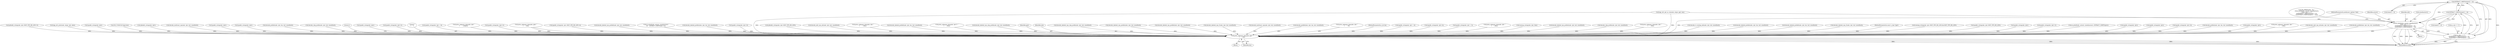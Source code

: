 digraph "0_tcpdump_d10a0f980fe8f9407ab1ffbd612641433ebe175e@array" {
"1000267" [label="(Call,EXTRACT_16BITS(&tptr[2 + i]))"];
"1000274" [label="(Call,EXTRACT_32BITS(&tptr[2 + i]))"];
"1000267" [label="(Call,EXTRACT_16BITS(&tptr[2 + i]))"];
"1000258" [label="(Call,as_printf(ndo, astostr, sizeof(astostr),\n\t\t\t\tas_size == 2 ?\n\t\t\t\tEXTRACT_16BITS(&tptr[2 + i]) :\n\t\t\t\tEXTRACT_32BITS(&tptr[2 + i])))"];
"1002909" [label="(Call,print_unknown_data(ndo, pptr, \"\n\t    \", len))"];
"1000263" [label="(Call,as_size == 2 ?\n\t\t\t\tEXTRACT_16BITS(&tptr[2 + i]) :\n\t\t\t\tEXTRACT_32BITS(&tptr[2 + i]))"];
"1001962" [label="(Call,decode_clnp_prefix(ndo, tptr, buf, sizeof(buf)))"];
"1000268" [label="(Call,&tptr[2 + i])"];
"1002915" [label="(Literal,1)"];
"1000274" [label="(Call,EXTRACT_32BITS(&tptr[2 + i]))"];
"1000767" [label="(Call,ipaddr_string(ndo, tptr))"];
"1002298" [label="(Call,ipaddr_string(ndo, tptr+2))"];
"1002912" [label="(Literal,\"\n\t    \")"];
"1000463" [label="(Call,ipaddr_string(ndo, tptr + 4))"];
"1002237" [label="(Call,as_printf(ndo, astostr, sizeof(astostr),\n\t\t\t    EXTRACT_32BITS(tptr+2)))"];
"1001746" [label="(Call,decode_labeled_prefix4(ndo, tptr, len, buf, sizeof(buf)))"];
"1002919" [label="(MethodReturn,RET)"];
"1002203" [label="(Call,ipaddr_string(ndo, tptr+4))"];
"1000909" [label="(Call,ip6addr_string(ndo, tptr+BGP_VPN_RD_LEN))"];
"1000267" [label="(Call,EXTRACT_16BITS(&tptr[2 + i]))"];
"1001358" [label="(Call,decode_mdt_vpn_nlri(ndo, tptr, buf, sizeof(buf)))"];
"1002552" [label="(Call,print_unknown_data(ndo, tptr, \"\n\t      \", tlen))"];
"1000264" [label="(Call,as_size == 2)"];
"1000275" [label="(Call,&tptr[2 + i])"];
"1001858" [label="(Call,decode_labeled_prefix6(ndo, tptr, len, buf, sizeof(buf)))"];
"1002109" [label="(Call,print_unknown_data(ndo, tptr-3, \"\n\t    \", tlen))"];
"1001994" [label="(Call,decode_labeled_vpn_clnp_prefix(ndo, tptr, buf, sizeof(buf)))"];
"1002911" [label="(Identifier,pptr)"];
"1002910" [label="(Identifier,ndo)"];
"1000256" [label="(Block,)"];
"1000253" [label="(Call,ND_PRINT((ndo, \"%s \",\n\t\t\t\tas_printf(ndo, astostr, sizeof(astostr),\n\t\t\t\tas_size == 2 ?\n\t\t\t\tEXTRACT_16BITS(&tptr[2 + i]) :\n\t\t\t\tEXTRACT_32BITS(&tptr[2 + i])))))"];
"1000258" [label="(Call,as_printf(ndo, astostr, sizeof(astostr),\n\t\t\t\tas_size == 2 ?\n\t\t\t\tEXTRACT_16BITS(&tptr[2 + i]) :\n\t\t\t\tEXTRACT_32BITS(&tptr[2 + i])))"];
"1001566" [label="(Call,decode_labeled_vpn_clnp_prefix(ndo, tptr, buf, sizeof(buf)))"];
"1001786" [label="(Call,decode_labeled_vpn_prefix4(ndo, tptr, buf, sizeof(buf)))"];
"1001898" [label="(Call,decode_labeled_vpn_prefix6(ndo, tptr, buf, sizeof(buf)))"];
"1001930" [label="(Call,decode_labeled_vpn_l2(ndo, tptr, buf, sizeof(buf)))"];
"1001326" [label="(Call,decode_multicast_vpn(ndo, tptr, buf, sizeof(buf)))"];
"1001390" [label="(Call,decode_prefix6(ndo, tptr, len, buf, sizeof(buf)))"];
"1002378" [label="(Call,print_unknown_data(ndo, tptr, \"\n\t      \", 8))"];
"1000129" [label="(MethodParameterIn,u_int len)"];
"1000428" [label="(Call,ipaddr_string(ndo, tptr + 4))"];
"1002482" [label="(Call,ipaddr_string(ndo, tptr+4))"];
"1000260" [label="(Identifier,astostr)"];
"1000408" [label="(Call,ipaddr_string(ndo, tptr + 2))"];
"1001092" [label="(Call,print_unknown_data(ndo, tptr, \"\n\t    \", tlen))"];
"1000977" [label="(Call,isonsap_string(ndo, tptr, tlen))"];
"1001262" [label="(Call,decode_labeled_vpn_prefix4(ndo, tptr, buf, sizeof(buf)))"];
"1000263" [label="(Call,as_size == 2 ?\n\t\t\t\tEXTRACT_16BITS(&tptr[2 + i]) :\n\t\t\t\tEXTRACT_32BITS(&tptr[2 + i]))"];
"1001534" [label="(Call,decode_clnp_prefix(ndo, tptr, buf, sizeof(buf)))"];
"1001615" [label="(Call,print_unknown_data(ndo, tptr, \"\n\t    \", tlen))"];
"1000200" [label="(Call,bgp_attr_get_as_size(ndo, atype, pptr, len))"];
"1001294" [label="(Call,decode_rt_routing_info(ndo, tptr, buf, sizeof(buf)))"];
"1001222" [label="(Call,decode_labeled_prefix4(ndo, tptr, len, buf, sizeof(buf)))"];
"1001430" [label="(Call,decode_labeled_prefix6(ndo, tptr, len, buf, sizeof(buf)))"];
"1001502" [label="(Call,decode_labeled_vpn_l2(ndo, tptr, buf, sizeof(buf)))"];
"1000128" [label="(MethodParameterIn,const u_char *pptr)"];
"1002904" [label="(Block,)"];
"1001018" [label="(Call,isonsap_string(ndo, tptr+BGP_VPN_RD_LEN,tlen-BGP_VPN_RD_LEN))"];
"1002913" [label="(Identifier,len)"];
"1000259" [label="(Identifier,ndo)"];
"1000815" [label="(Call,ipaddr_string(ndo, tptr+BGP_VPN_RD_LEN))"];
"1000598" [label="(Call,ipaddr_string(ndo, tptr))"];
"1002219" [label="(Call,ipaddr_string(ndo, tptr+2))"];
"1002663" [label="(Call,as_printf(ndo, astostr, sizeof(astostr), EXTRACT_32BITS(tptr)))"];
"1002536" [label="(Call,ipaddr_string(ndo, tptr))"];
"1000955" [label="(Call,ipaddr_string(ndo, tptr))"];
"1002461" [label="(Call,ipaddr_string(ndo, tptr+4))"];
"1001706" [label="(Call,decode_prefix4(ndo, tptr, len, buf, sizeof(buf)))"];
"1000261" [label="(Call,sizeof(astostr))"];
"1002516" [label="(Call,ipaddr_string(ndo, tptr))"];
"1000682" [label="(Call,print_unknown_data(ndo, tptr, \"\n\t    \", tlen))"];
"1002026" [label="(Call,decode_mdt_vpn_nlri(ndo, tptr, buf, sizeof(buf)))"];
"1001818" [label="(Call,decode_prefix6(ndo, tptr, len, buf, sizeof(buf)))"];
"1001058" [label="(Call,ip6addr_string(ndo, tptr+BGP_VPN_RD_LEN+3))"];
"1002800" [label="(Call,bgp_attr_print(ndo, atype, tptr, alen))"];
"1002499" [label="(Call,ipaddr_string(ndo, tptr))"];
"1002905" [label="(Call,ND_TCHECK2(*pptr,len))"];
"1000861" [label="(Call,ip6addr_string(ndo, tptr))"];
"1002058" [label="(Call,decode_multicast_vpn(ndo, tptr, buf, sizeof(buf)))"];
"1000567" [label="(Call,ipaddr_string(ndo, tptr))"];
"1000331" [label="(Call,ipaddr_string(ndo, tptr))"];
"1001182" [label="(Call,decode_prefix4(ndo, tptr, len, buf, sizeof(buf)))"];
"1000126" [label="(MethodParameterIn,netdissect_options *ndo)"];
"1002635" [label="(Call,print_unknown_data(ndo, tptr,\"\n\t      \", length))"];
"1002909" [label="(Call,print_unknown_data(ndo, pptr, \"\n\t    \", len))"];
"1002284" [label="(Call,ipaddr_string(ndo, tptr+2))"];
"1002890" [label="(Call,print_unknown_data(ndo, pptr, \"\n\t    \", len))"];
"1001038" [label="(Call,ipaddr_string(ndo, tptr+BGP_VPN_RD_LEN+4))"];
"1001470" [label="(Call,decode_labeled_vpn_prefix6(ndo, tptr, buf, sizeof(buf)))"];
"1000267" -> "1000263"  [label="AST: "];
"1000267" -> "1000268"  [label="CFG: "];
"1000268" -> "1000267"  [label="AST: "];
"1000263" -> "1000267"  [label="CFG: "];
"1000267" -> "1002919"  [label="DDG: "];
"1000267" -> "1000258"  [label="DDG: "];
"1000267" -> "1000263"  [label="DDG: "];
"1000274" -> "1000267"  [label="DDG: "];
"1000267" -> "1000274"  [label="DDG: "];
"1000274" -> "1000263"  [label="AST: "];
"1000274" -> "1000275"  [label="CFG: "];
"1000275" -> "1000274"  [label="AST: "];
"1000263" -> "1000274"  [label="CFG: "];
"1000274" -> "1002919"  [label="DDG: "];
"1000274" -> "1000258"  [label="DDG: "];
"1000274" -> "1000263"  [label="DDG: "];
"1000258" -> "1000256"  [label="AST: "];
"1000258" -> "1000263"  [label="CFG: "];
"1000259" -> "1000258"  [label="AST: "];
"1000260" -> "1000258"  [label="AST: "];
"1000261" -> "1000258"  [label="AST: "];
"1000263" -> "1000258"  [label="AST: "];
"1000253" -> "1000258"  [label="CFG: "];
"1000258" -> "1002919"  [label="DDG: "];
"1000258" -> "1002919"  [label="DDG: "];
"1000258" -> "1002919"  [label="DDG: "];
"1000258" -> "1002919"  [label="DDG: "];
"1000200" -> "1000258"  [label="DDG: "];
"1000126" -> "1000258"  [label="DDG: "];
"1000258" -> "1002909"  [label="DDG: "];
"1002909" -> "1002904"  [label="AST: "];
"1002909" -> "1002913"  [label="CFG: "];
"1002910" -> "1002909"  [label="AST: "];
"1002911" -> "1002909"  [label="AST: "];
"1002912" -> "1002909"  [label="AST: "];
"1002913" -> "1002909"  [label="AST: "];
"1002915" -> "1002909"  [label="CFG: "];
"1002909" -> "1002919"  [label="DDG: "];
"1002909" -> "1002919"  [label="DDG: "];
"1002909" -> "1002919"  [label="DDG: "];
"1002909" -> "1002919"  [label="DDG: "];
"1000682" -> "1002909"  [label="DDG: "];
"1002058" -> "1002909"  [label="DDG: "];
"1001018" -> "1002909"  [label="DDG: "];
"1001706" -> "1002909"  [label="DDG: "];
"1002026" -> "1002909"  [label="DDG: "];
"1001470" -> "1002909"  [label="DDG: "];
"1002552" -> "1002909"  [label="DDG: "];
"1001390" -> "1002909"  [label="DDG: "];
"1000861" -> "1002909"  [label="DDG: "];
"1002890" -> "1002909"  [label="DDG: "];
"1002890" -> "1002909"  [label="DDG: "];
"1001294" -> "1002909"  [label="DDG: "];
"1002461" -> "1002909"  [label="DDG: "];
"1001566" -> "1002909"  [label="DDG: "];
"1001222" -> "1002909"  [label="DDG: "];
"1000815" -> "1002909"  [label="DDG: "];
"1001858" -> "1002909"  [label="DDG: "];
"1001818" -> "1002909"  [label="DDG: "];
"1000200" -> "1002909"  [label="DDG: "];
"1000200" -> "1002909"  [label="DDG: "];
"1000598" -> "1002909"  [label="DDG: "];
"1001746" -> "1002909"  [label="DDG: "];
"1002284" -> "1002909"  [label="DDG: "];
"1001534" -> "1002909"  [label="DDG: "];
"1002482" -> "1002909"  [label="DDG: "];
"1000567" -> "1002909"  [label="DDG: "];
"1001962" -> "1002909"  [label="DDG: "];
"1002219" -> "1002909"  [label="DDG: "];
"1000408" -> "1002909"  [label="DDG: "];
"1002663" -> "1002909"  [label="DDG: "];
"1002635" -> "1002909"  [label="DDG: "];
"1001358" -> "1002909"  [label="DDG: "];
"1001786" -> "1002909"  [label="DDG: "];
"1002203" -> "1002909"  [label="DDG: "];
"1001262" -> "1002909"  [label="DDG: "];
"1000331" -> "1002909"  [label="DDG: "];
"1002536" -> "1002909"  [label="DDG: "];
"1001898" -> "1002909"  [label="DDG: "];
"1002499" -> "1002909"  [label="DDG: "];
"1002298" -> "1002909"  [label="DDG: "];
"1001615" -> "1002909"  [label="DDG: "];
"1001182" -> "1002909"  [label="DDG: "];
"1002378" -> "1002909"  [label="DDG: "];
"1000909" -> "1002909"  [label="DDG: "];
"1000463" -> "1002909"  [label="DDG: "];
"1002109" -> "1002909"  [label="DDG: "];
"1002516" -> "1002909"  [label="DDG: "];
"1002237" -> "1002909"  [label="DDG: "];
"1001092" -> "1002909"  [label="DDG: "];
"1002800" -> "1002909"  [label="DDG: "];
"1001930" -> "1002909"  [label="DDG: "];
"1001058" -> "1002909"  [label="DDG: "];
"1001326" -> "1002909"  [label="DDG: "];
"1000977" -> "1002909"  [label="DDG: "];
"1000955" -> "1002909"  [label="DDG: "];
"1000428" -> "1002909"  [label="DDG: "];
"1001994" -> "1002909"  [label="DDG: "];
"1000767" -> "1002909"  [label="DDG: "];
"1001038" -> "1002909"  [label="DDG: "];
"1001430" -> "1002909"  [label="DDG: "];
"1001502" -> "1002909"  [label="DDG: "];
"1000126" -> "1002909"  [label="DDG: "];
"1000128" -> "1002909"  [label="DDG: "];
"1002905" -> "1002909"  [label="DDG: "];
"1000129" -> "1002909"  [label="DDG: "];
"1000264" -> "1000263"  [label="AST: "];
"1000263" -> "1002919"  [label="DDG: "];
"1000263" -> "1002919"  [label="DDG: "];
"1000263" -> "1002919"  [label="DDG: "];
}
